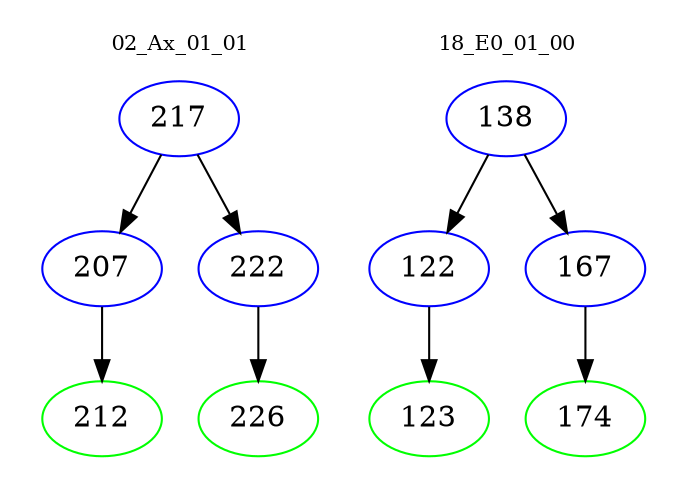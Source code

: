 digraph{
subgraph cluster_0 {
color = white
label = "02_Ax_01_01";
fontsize=10;
T0_217 [label="217", color="blue"]
T0_217 -> T0_207 [color="black"]
T0_207 [label="207", color="blue"]
T0_207 -> T0_212 [color="black"]
T0_212 [label="212", color="green"]
T0_217 -> T0_222 [color="black"]
T0_222 [label="222", color="blue"]
T0_222 -> T0_226 [color="black"]
T0_226 [label="226", color="green"]
}
subgraph cluster_1 {
color = white
label = "18_E0_01_00";
fontsize=10;
T1_138 [label="138", color="blue"]
T1_138 -> T1_122 [color="black"]
T1_122 [label="122", color="blue"]
T1_122 -> T1_123 [color="black"]
T1_123 [label="123", color="green"]
T1_138 -> T1_167 [color="black"]
T1_167 [label="167", color="blue"]
T1_167 -> T1_174 [color="black"]
T1_174 [label="174", color="green"]
}
}
